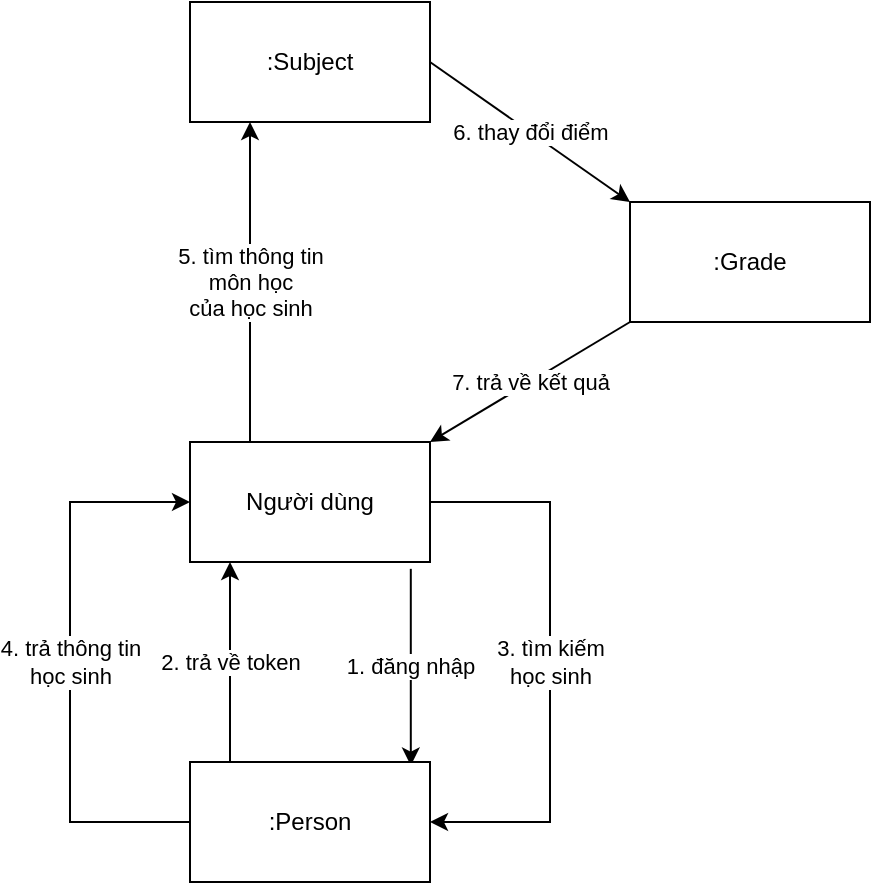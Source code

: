 <mxfile version="20.3.6" type="github">
  <diagram id="oP3cop9Ur7A4NAhWXl3K" name="Page-1">
    <mxGraphModel dx="976" dy="587" grid="1" gridSize="10" guides="1" tooltips="1" connect="1" arrows="1" fold="1" page="1" pageScale="1" pageWidth="850" pageHeight="1100" math="0" shadow="0">
      <root>
        <mxCell id="0" />
        <mxCell id="1" parent="0" />
        <mxCell id="Bys9nee2OyIM6os3_cO9-3" value="1. đăng nhập" style="edgeStyle=orthogonalEdgeStyle;rounded=0;orthogonalLoop=1;jettySize=auto;html=1;exitX=0.92;exitY=1.057;exitDx=0;exitDy=0;exitPerimeter=0;entryX=0.92;entryY=0.03;entryDx=0;entryDy=0;entryPerimeter=0;" edge="1" parent="1" source="Bys9nee2OyIM6os3_cO9-1" target="Bys9nee2OyIM6os3_cO9-2">
          <mxGeometry relative="1" as="geometry">
            <mxPoint x="280" y="410" as="targetPoint" />
            <Array as="points" />
          </mxGeometry>
        </mxCell>
        <mxCell id="Bys9nee2OyIM6os3_cO9-1" value="Người dùng" style="rounded=0;whiteSpace=wrap;html=1;" vertex="1" parent="1">
          <mxGeometry x="170" y="260" width="120" height="60" as="geometry" />
        </mxCell>
        <mxCell id="Bys9nee2OyIM6os3_cO9-4" value="2. trả về token" style="edgeStyle=orthogonalEdgeStyle;rounded=0;orthogonalLoop=1;jettySize=auto;html=1;" edge="1" parent="1" source="Bys9nee2OyIM6os3_cO9-2" target="Bys9nee2OyIM6os3_cO9-1">
          <mxGeometry relative="1" as="geometry">
            <Array as="points">
              <mxPoint x="190" y="350" />
              <mxPoint x="190" y="350" />
            </Array>
          </mxGeometry>
        </mxCell>
        <mxCell id="Bys9nee2OyIM6os3_cO9-2" value=":Person" style="rounded=0;whiteSpace=wrap;html=1;" vertex="1" parent="1">
          <mxGeometry x="170" y="420" width="120" height="60" as="geometry" />
        </mxCell>
        <mxCell id="Bys9nee2OyIM6os3_cO9-5" value="3. tìm kiếm&lt;br&gt;học sinh" style="endArrow=classic;html=1;rounded=0;exitX=1;exitY=0.5;exitDx=0;exitDy=0;entryX=1;entryY=0.5;entryDx=0;entryDy=0;" edge="1" parent="1" source="Bys9nee2OyIM6os3_cO9-1" target="Bys9nee2OyIM6os3_cO9-2">
          <mxGeometry width="50" height="50" relative="1" as="geometry">
            <mxPoint x="470" y="500" as="sourcePoint" />
            <mxPoint x="520" y="450" as="targetPoint" />
            <Array as="points">
              <mxPoint x="350" y="290" />
              <mxPoint x="350" y="450" />
            </Array>
            <mxPoint as="offset" />
          </mxGeometry>
        </mxCell>
        <mxCell id="Bys9nee2OyIM6os3_cO9-6" value="4. trả thông tin&lt;br&gt;học sinh" style="endArrow=classic;html=1;rounded=0;exitX=0;exitY=0.5;exitDx=0;exitDy=0;entryX=0;entryY=0.5;entryDx=0;entryDy=0;" edge="1" parent="1" source="Bys9nee2OyIM6os3_cO9-2" target="Bys9nee2OyIM6os3_cO9-1">
          <mxGeometry width="50" height="50" relative="1" as="geometry">
            <mxPoint x="200" y="620" as="sourcePoint" />
            <mxPoint x="250" y="570" as="targetPoint" />
            <Array as="points">
              <mxPoint x="110" y="450" />
              <mxPoint x="110" y="290" />
            </Array>
          </mxGeometry>
        </mxCell>
        <mxCell id="Bys9nee2OyIM6os3_cO9-7" value=":Subject" style="rounded=0;whiteSpace=wrap;html=1;" vertex="1" parent="1">
          <mxGeometry x="170" y="40" width="120" height="60" as="geometry" />
        </mxCell>
        <mxCell id="Bys9nee2OyIM6os3_cO9-8" value=":Grade" style="rounded=0;whiteSpace=wrap;html=1;" vertex="1" parent="1">
          <mxGeometry x="390" y="140" width="120" height="60" as="geometry" />
        </mxCell>
        <mxCell id="Bys9nee2OyIM6os3_cO9-9" value="5. tìm thông tin&lt;br&gt;môn học&lt;br&gt;của học sinh" style="endArrow=classic;html=1;rounded=0;exitX=0.25;exitY=0;exitDx=0;exitDy=0;entryX=0.25;entryY=1;entryDx=0;entryDy=0;" edge="1" parent="1" source="Bys9nee2OyIM6os3_cO9-1" target="Bys9nee2OyIM6os3_cO9-7">
          <mxGeometry width="50" height="50" relative="1" as="geometry">
            <mxPoint x="400" y="320" as="sourcePoint" />
            <mxPoint x="450" y="270" as="targetPoint" />
          </mxGeometry>
        </mxCell>
        <mxCell id="Bys9nee2OyIM6os3_cO9-10" value="6. thay đổi điểm" style="endArrow=classic;html=1;rounded=0;exitX=1;exitY=0.5;exitDx=0;exitDy=0;entryX=0;entryY=0;entryDx=0;entryDy=0;" edge="1" parent="1" source="Bys9nee2OyIM6os3_cO9-7" target="Bys9nee2OyIM6os3_cO9-8">
          <mxGeometry width="50" height="50" relative="1" as="geometry">
            <mxPoint x="400" y="300" as="sourcePoint" />
            <mxPoint x="450" y="250" as="targetPoint" />
          </mxGeometry>
        </mxCell>
        <mxCell id="Bys9nee2OyIM6os3_cO9-11" value="7. trả về kết quả" style="endArrow=classic;html=1;rounded=0;exitX=0;exitY=1;exitDx=0;exitDy=0;entryX=1;entryY=0;entryDx=0;entryDy=0;" edge="1" parent="1" source="Bys9nee2OyIM6os3_cO9-8" target="Bys9nee2OyIM6os3_cO9-1">
          <mxGeometry width="50" height="50" relative="1" as="geometry">
            <mxPoint x="400" y="300" as="sourcePoint" />
            <mxPoint x="450" y="250" as="targetPoint" />
          </mxGeometry>
        </mxCell>
      </root>
    </mxGraphModel>
  </diagram>
</mxfile>
